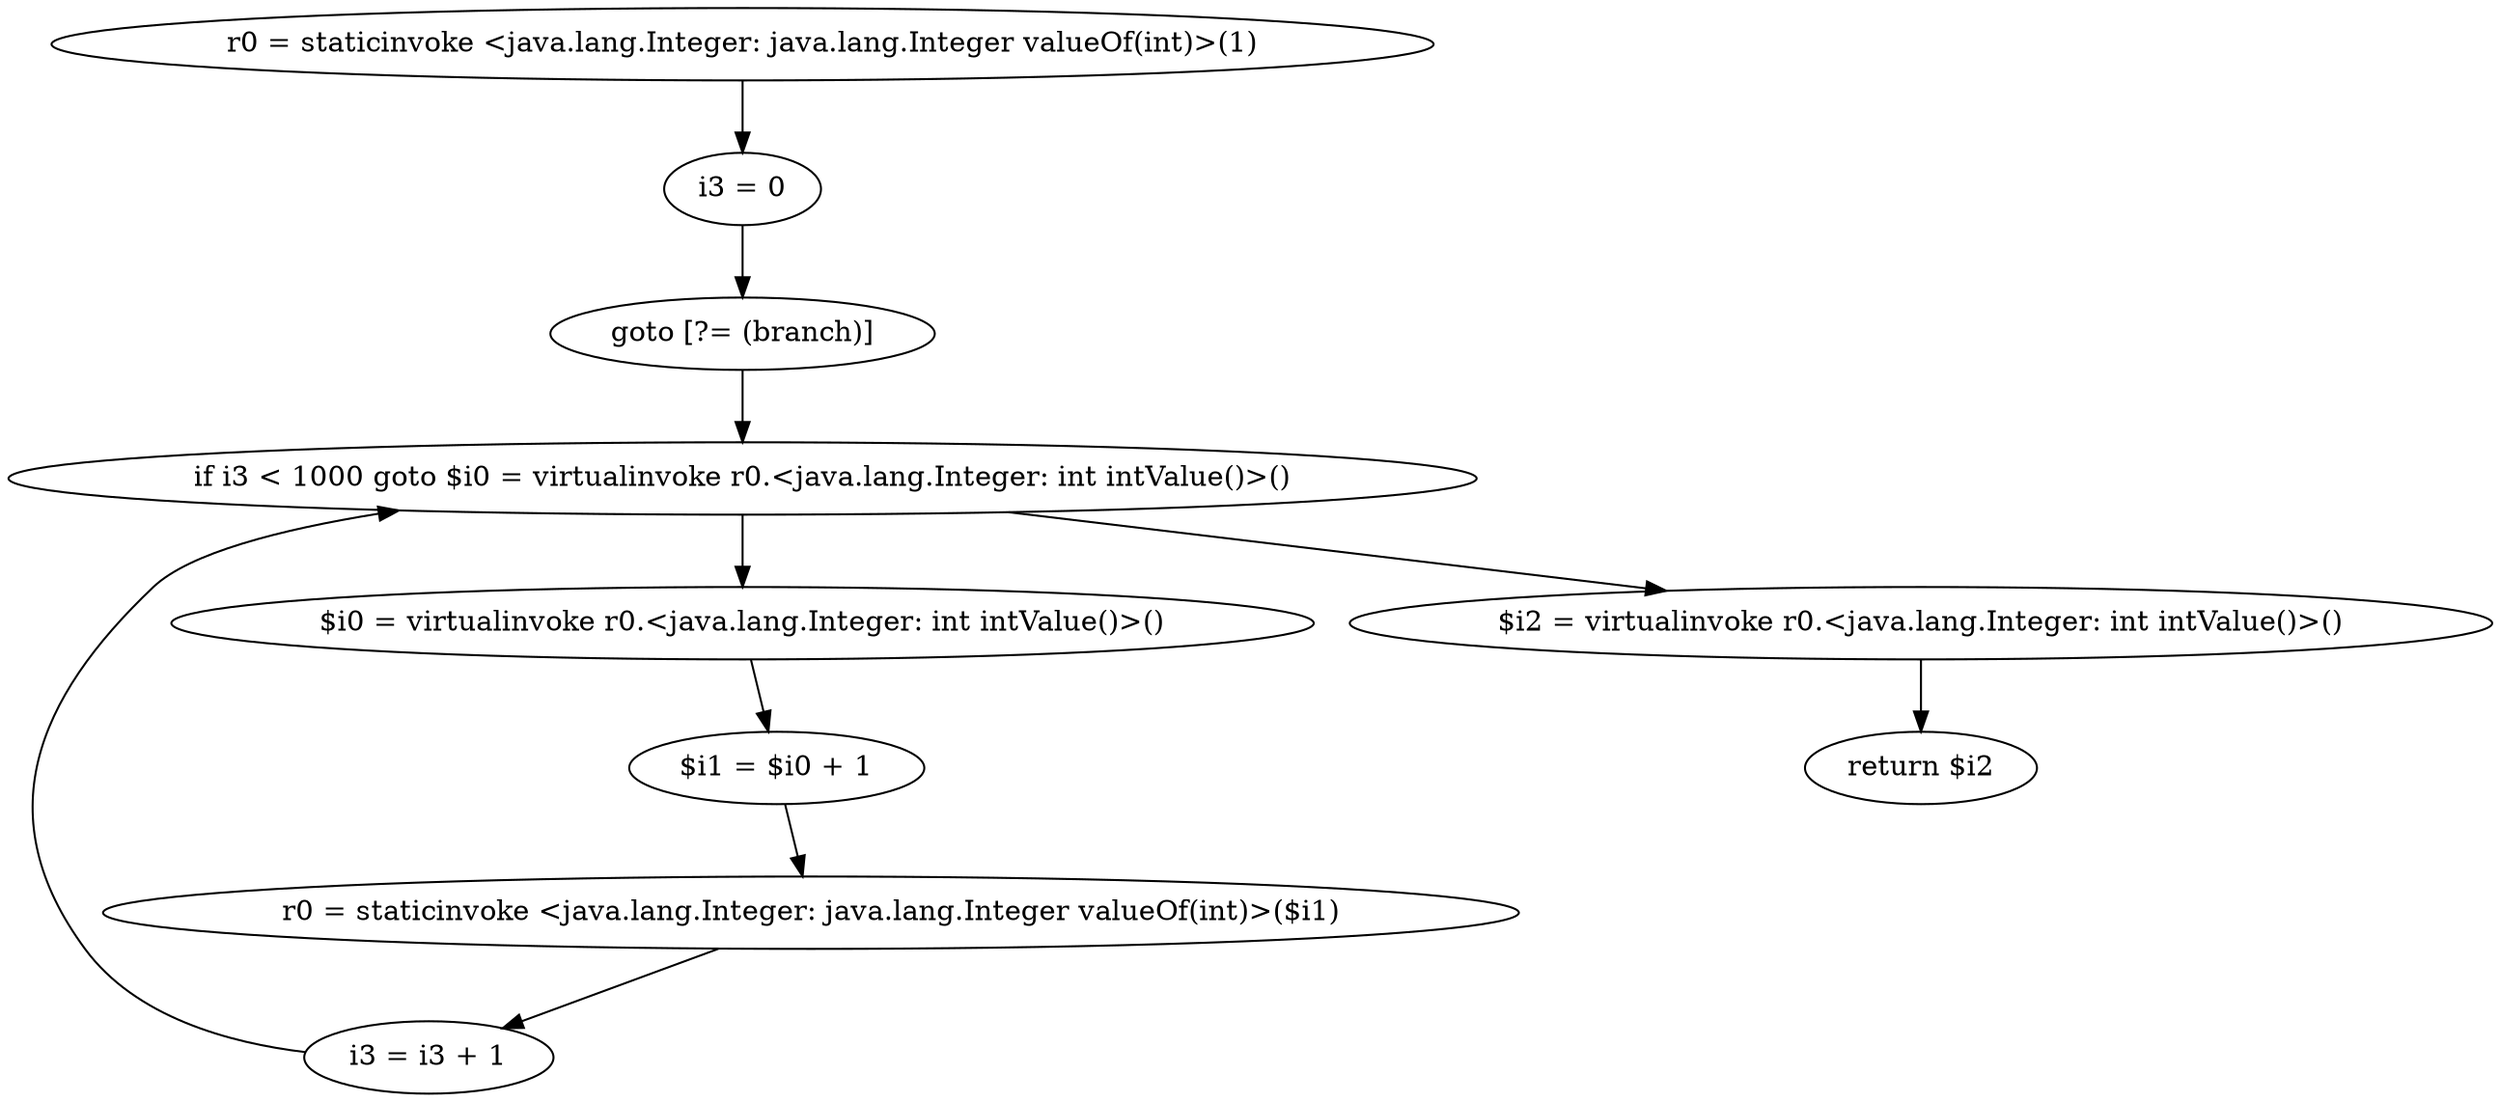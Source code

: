 digraph "unitGraph" {
    "r0 = staticinvoke <java.lang.Integer: java.lang.Integer valueOf(int)>(1)"
    "i3 = 0"
    "goto [?= (branch)]"
    "$i0 = virtualinvoke r0.<java.lang.Integer: int intValue()>()"
    "$i1 = $i0 + 1"
    "r0 = staticinvoke <java.lang.Integer: java.lang.Integer valueOf(int)>($i1)"
    "i3 = i3 + 1"
    "if i3 < 1000 goto $i0 = virtualinvoke r0.<java.lang.Integer: int intValue()>()"
    "$i2 = virtualinvoke r0.<java.lang.Integer: int intValue()>()"
    "return $i2"
    "r0 = staticinvoke <java.lang.Integer: java.lang.Integer valueOf(int)>(1)"->"i3 = 0";
    "i3 = 0"->"goto [?= (branch)]";
    "goto [?= (branch)]"->"if i3 < 1000 goto $i0 = virtualinvoke r0.<java.lang.Integer: int intValue()>()";
    "$i0 = virtualinvoke r0.<java.lang.Integer: int intValue()>()"->"$i1 = $i0 + 1";
    "$i1 = $i0 + 1"->"r0 = staticinvoke <java.lang.Integer: java.lang.Integer valueOf(int)>($i1)";
    "r0 = staticinvoke <java.lang.Integer: java.lang.Integer valueOf(int)>($i1)"->"i3 = i3 + 1";
    "i3 = i3 + 1"->"if i3 < 1000 goto $i0 = virtualinvoke r0.<java.lang.Integer: int intValue()>()";
    "if i3 < 1000 goto $i0 = virtualinvoke r0.<java.lang.Integer: int intValue()>()"->"$i2 = virtualinvoke r0.<java.lang.Integer: int intValue()>()";
    "if i3 < 1000 goto $i0 = virtualinvoke r0.<java.lang.Integer: int intValue()>()"->"$i0 = virtualinvoke r0.<java.lang.Integer: int intValue()>()";
    "$i2 = virtualinvoke r0.<java.lang.Integer: int intValue()>()"->"return $i2";
}
